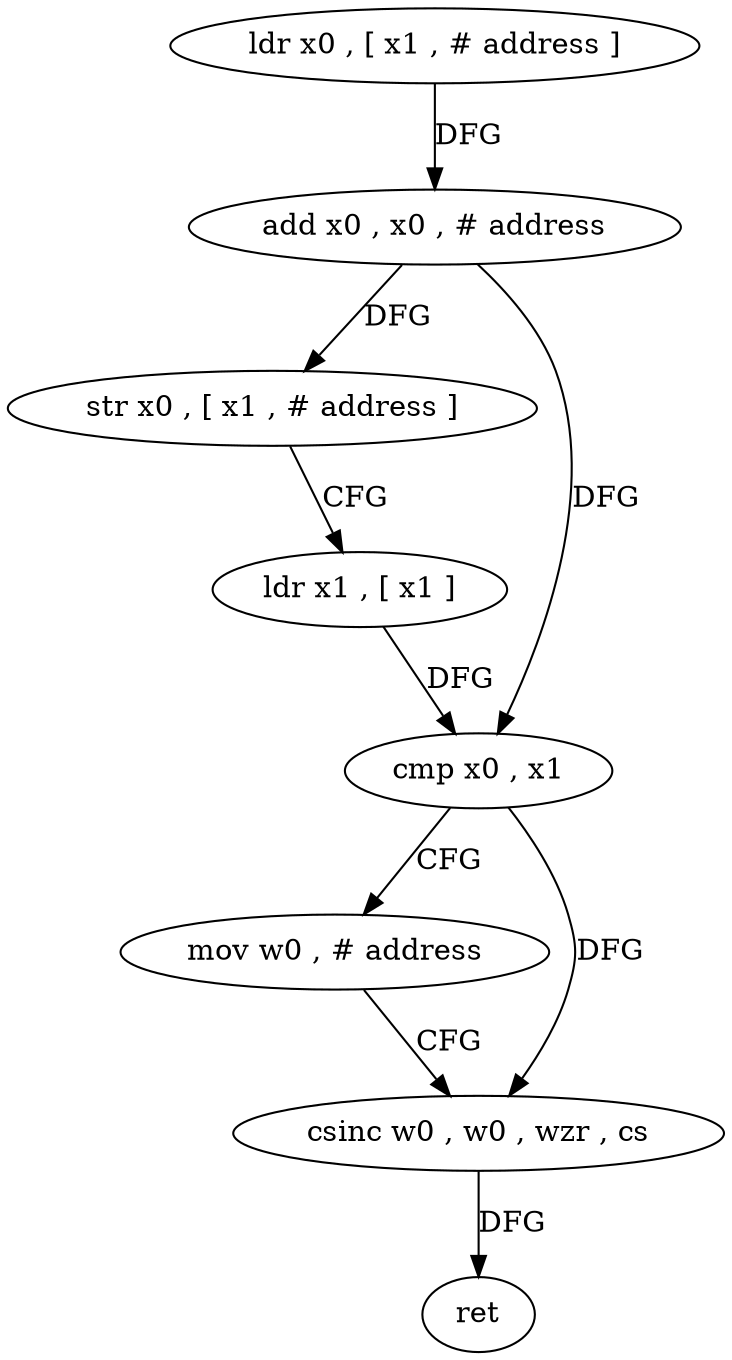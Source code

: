 digraph "func" {
"4205084" [label = "ldr x0 , [ x1 , # address ]" ]
"4205088" [label = "add x0 , x0 , # address" ]
"4205092" [label = "str x0 , [ x1 , # address ]" ]
"4205096" [label = "ldr x1 , [ x1 ]" ]
"4205100" [label = "cmp x0 , x1" ]
"4205104" [label = "mov w0 , # address" ]
"4205108" [label = "csinc w0 , w0 , wzr , cs" ]
"4205112" [label = "ret" ]
"4205084" -> "4205088" [ label = "DFG" ]
"4205088" -> "4205092" [ label = "DFG" ]
"4205088" -> "4205100" [ label = "DFG" ]
"4205092" -> "4205096" [ label = "CFG" ]
"4205096" -> "4205100" [ label = "DFG" ]
"4205100" -> "4205104" [ label = "CFG" ]
"4205100" -> "4205108" [ label = "DFG" ]
"4205104" -> "4205108" [ label = "CFG" ]
"4205108" -> "4205112" [ label = "DFG" ]
}
